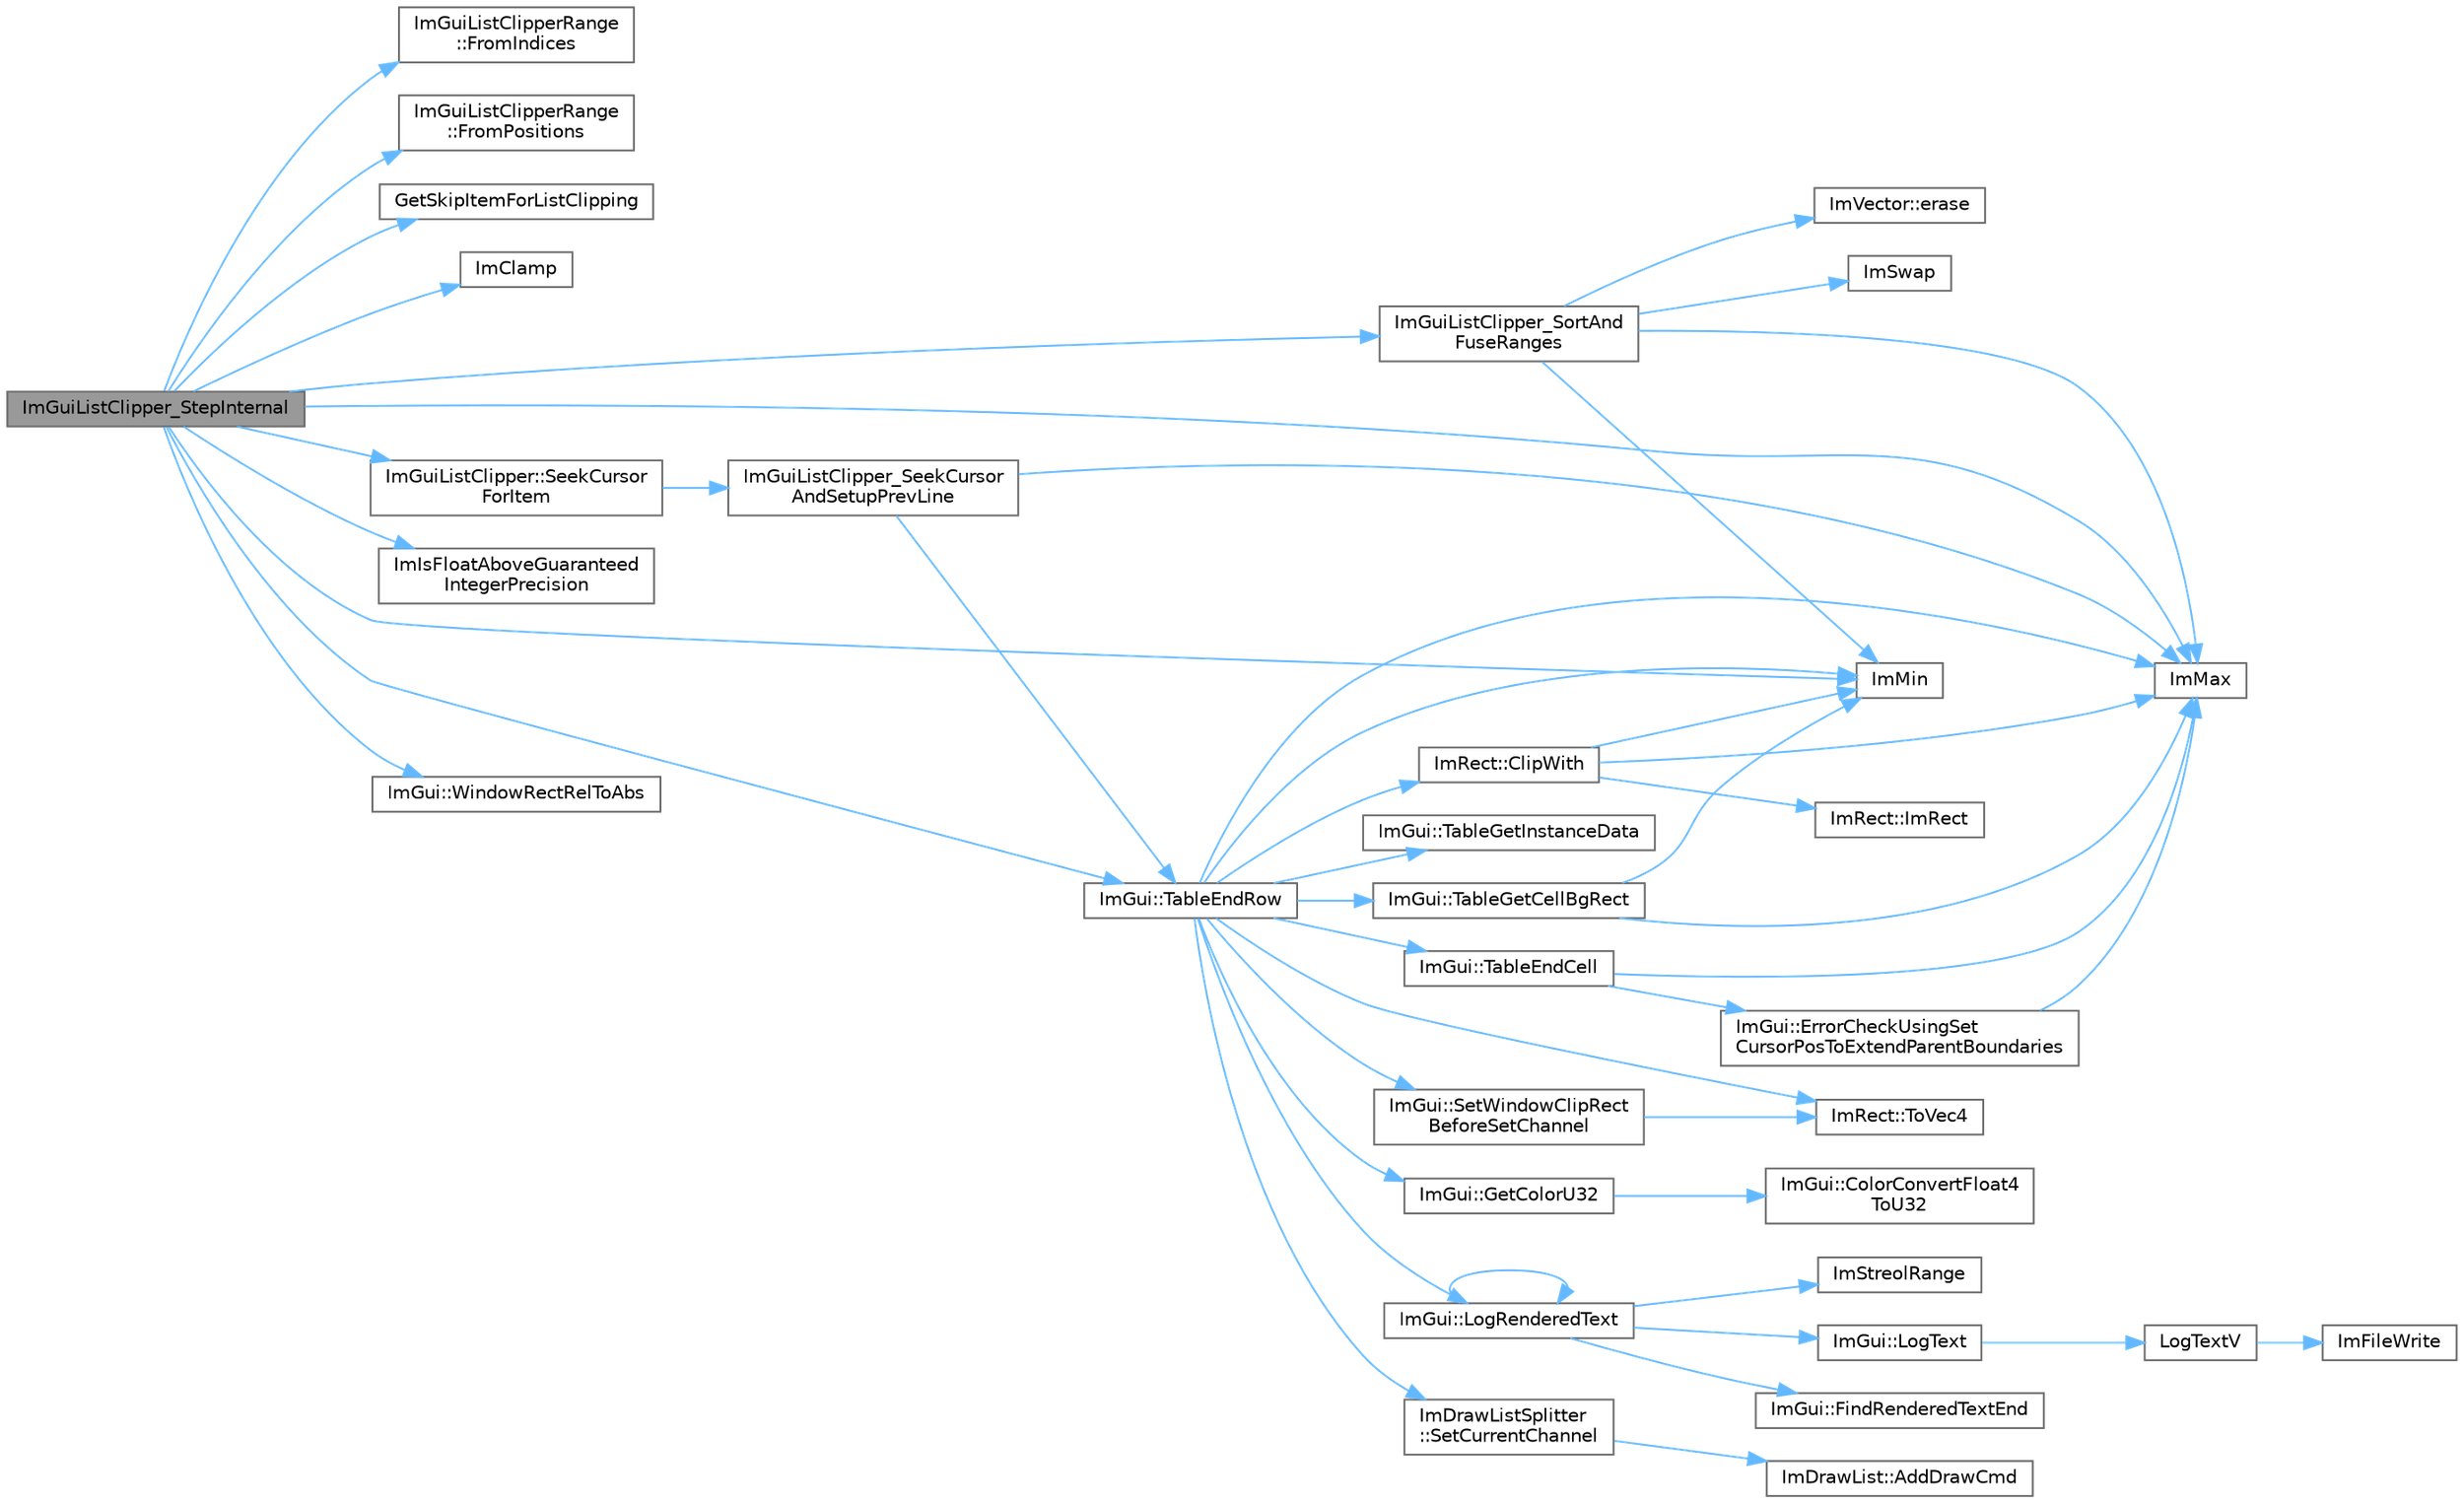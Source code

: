 digraph "ImGuiListClipper_StepInternal"
{
 // LATEX_PDF_SIZE
  bgcolor="transparent";
  edge [fontname=Helvetica,fontsize=10,labelfontname=Helvetica,labelfontsize=10];
  node [fontname=Helvetica,fontsize=10,shape=box,height=0.2,width=0.4];
  rankdir="LR";
  Node1 [id="Node000001",label="ImGuiListClipper_StepInternal",height=0.2,width=0.4,color="gray40", fillcolor="grey60", style="filled", fontcolor="black",tooltip=" "];
  Node1 -> Node2 [id="edge47_Node000001_Node000002",color="steelblue1",style="solid",tooltip=" "];
  Node2 [id="Node000002",label="ImGuiListClipperRange\l::FromIndices",height=0.2,width=0.4,color="grey40", fillcolor="white", style="filled",URL="$struct_im_gui_list_clipper_range.html#ae04d9b8993b4fafcbf416fbaeed316b1",tooltip=" "];
  Node1 -> Node3 [id="edge48_Node000001_Node000003",color="steelblue1",style="solid",tooltip=" "];
  Node3 [id="Node000003",label="ImGuiListClipperRange\l::FromPositions",height=0.2,width=0.4,color="grey40", fillcolor="white", style="filled",URL="$struct_im_gui_list_clipper_range.html#a3aa356015543dd8c9096e412390aacf0",tooltip=" "];
  Node1 -> Node4 [id="edge49_Node000001_Node000004",color="steelblue1",style="solid",tooltip=" "];
  Node4 [id="Node000004",label="GetSkipItemForListClipping",height=0.2,width=0.4,color="grey40", fillcolor="white", style="filled",URL="$imgui_8cpp.html#a764cef0a8c459918b835f009c65e4648",tooltip=" "];
  Node1 -> Node5 [id="edge50_Node000001_Node000005",color="steelblue1",style="solid",tooltip=" "];
  Node5 [id="Node000005",label="ImClamp",height=0.2,width=0.4,color="grey40", fillcolor="white", style="filled",URL="$imgui__internal_8h.html#a6e61ede308bfd68c7434e17905a29fc8",tooltip=" "];
  Node1 -> Node6 [id="edge51_Node000001_Node000006",color="steelblue1",style="solid",tooltip=" "];
  Node6 [id="Node000006",label="ImGuiListClipper_SortAnd\lFuseRanges",height=0.2,width=0.4,color="grey40", fillcolor="white", style="filled",URL="$imgui_8cpp.html#a7113cc5c8a07391b4e1f3a3fa7132e4a",tooltip=" "];
  Node6 -> Node7 [id="edge52_Node000006_Node000007",color="steelblue1",style="solid",tooltip=" "];
  Node7 [id="Node000007",label="ImVector::erase",height=0.2,width=0.4,color="grey40", fillcolor="white", style="filled",URL="$struct_im_vector.html#a2f88ac70791f2da6d4168d7b29f38f1e",tooltip=" "];
  Node6 -> Node8 [id="edge53_Node000006_Node000008",color="steelblue1",style="solid",tooltip=" "];
  Node8 [id="Node000008",label="ImMax",height=0.2,width=0.4,color="grey40", fillcolor="white", style="filled",URL="$imgui__internal_8h.html#a7667efd95147d0422f140917c71a9226",tooltip=" "];
  Node6 -> Node9 [id="edge54_Node000006_Node000009",color="steelblue1",style="solid",tooltip=" "];
  Node9 [id="Node000009",label="ImMin",height=0.2,width=0.4,color="grey40", fillcolor="white", style="filled",URL="$imgui__internal_8h.html#a7f9d7828066a9d61b5630adcdf4655d3",tooltip=" "];
  Node6 -> Node10 [id="edge55_Node000006_Node000010",color="steelblue1",style="solid",tooltip=" "];
  Node10 [id="Node000010",label="ImSwap",height=0.2,width=0.4,color="grey40", fillcolor="white", style="filled",URL="$imgui__internal_8h.html#a026ee5118396c67803e2c0e072cbf9eb",tooltip=" "];
  Node1 -> Node11 [id="edge56_Node000001_Node000011",color="steelblue1",style="solid",tooltip=" "];
  Node11 [id="Node000011",label="ImIsFloatAboveGuaranteed\lIntegerPrecision",height=0.2,width=0.4,color="grey40", fillcolor="white", style="filled",URL="$imgui__internal_8h.html#ac2bed88864ba3e0f7e775ea56700071d",tooltip=" "];
  Node1 -> Node8 [id="edge57_Node000001_Node000008",color="steelblue1",style="solid",tooltip=" "];
  Node1 -> Node9 [id="edge58_Node000001_Node000009",color="steelblue1",style="solid",tooltip=" "];
  Node1 -> Node12 [id="edge59_Node000001_Node000012",color="steelblue1",style="solid",tooltip=" "];
  Node12 [id="Node000012",label="ImGuiListClipper::SeekCursor\lForItem",height=0.2,width=0.4,color="grey40", fillcolor="white", style="filled",URL="$struct_im_gui_list_clipper.html#a82246d0893e128696297fcc77280177d",tooltip=" "];
  Node12 -> Node13 [id="edge60_Node000012_Node000013",color="steelblue1",style="solid",tooltip=" "];
  Node13 [id="Node000013",label="ImGuiListClipper_SeekCursor\lAndSetupPrevLine",height=0.2,width=0.4,color="grey40", fillcolor="white", style="filled",URL="$imgui_8cpp.html#a5b273684da3af4d7e23dfbf5cfde1497",tooltip=" "];
  Node13 -> Node8 [id="edge61_Node000013_Node000008",color="steelblue1",style="solid",tooltip=" "];
  Node13 -> Node14 [id="edge62_Node000013_Node000014",color="steelblue1",style="solid",tooltip=" "];
  Node14 [id="Node000014",label="ImGui::TableEndRow",height=0.2,width=0.4,color="grey40", fillcolor="white", style="filled",URL="$namespace_im_gui.html#a6bc4ce6f7ff9f8268473f5e538a1181f",tooltip=" "];
  Node14 -> Node15 [id="edge63_Node000014_Node000015",color="steelblue1",style="solid",tooltip=" "];
  Node15 [id="Node000015",label="ImRect::ClipWith",height=0.2,width=0.4,color="grey40", fillcolor="white", style="filled",URL="$struct_im_rect.html#ac02d5cf6ce0358aea9ed9df43d368f3f",tooltip=" "];
  Node15 -> Node8 [id="edge64_Node000015_Node000008",color="steelblue1",style="solid",tooltip=" "];
  Node15 -> Node9 [id="edge65_Node000015_Node000009",color="steelblue1",style="solid",tooltip=" "];
  Node15 -> Node16 [id="edge66_Node000015_Node000016",color="steelblue1",style="solid",tooltip=" "];
  Node16 [id="Node000016",label="ImRect::ImRect",height=0.2,width=0.4,color="grey40", fillcolor="white", style="filled",URL="$struct_im_rect.html#a1e9548c8a334dfd32eaf4d399aa740e9",tooltip=" "];
  Node14 -> Node17 [id="edge67_Node000014_Node000017",color="steelblue1",style="solid",tooltip=" "];
  Node17 [id="Node000017",label="ImGui::GetColorU32",height=0.2,width=0.4,color="grey40", fillcolor="white", style="filled",URL="$namespace_im_gui.html#a0de2d9bd347d9866511eb8d014e62556",tooltip=" "];
  Node17 -> Node18 [id="edge68_Node000017_Node000018",color="steelblue1",style="solid",tooltip=" "];
  Node18 [id="Node000018",label="ImGui::ColorConvertFloat4\lToU32",height=0.2,width=0.4,color="grey40", fillcolor="white", style="filled",URL="$namespace_im_gui.html#abe2691de0b1a71c774ab24cc91564a94",tooltip=" "];
  Node14 -> Node8 [id="edge69_Node000014_Node000008",color="steelblue1",style="solid",tooltip=" "];
  Node14 -> Node9 [id="edge70_Node000014_Node000009",color="steelblue1",style="solid",tooltip=" "];
  Node14 -> Node19 [id="edge71_Node000014_Node000019",color="steelblue1",style="solid",tooltip=" "];
  Node19 [id="Node000019",label="ImGui::LogRenderedText",height=0.2,width=0.4,color="grey40", fillcolor="white", style="filled",URL="$namespace_im_gui.html#a7a0d62e33f2236ec2f789e24ca0fb56f",tooltip=" "];
  Node19 -> Node20 [id="edge72_Node000019_Node000020",color="steelblue1",style="solid",tooltip=" "];
  Node20 [id="Node000020",label="ImGui::FindRenderedTextEnd",height=0.2,width=0.4,color="grey40", fillcolor="white", style="filled",URL="$namespace_im_gui.html#a7671e1dbc803a31b06081b52a771d83f",tooltip=" "];
  Node19 -> Node21 [id="edge73_Node000019_Node000021",color="steelblue1",style="solid",tooltip=" "];
  Node21 [id="Node000021",label="ImStreolRange",height=0.2,width=0.4,color="grey40", fillcolor="white", style="filled",URL="$imgui_8cpp.html#a03518d9439506b890f4568f682835dba",tooltip=" "];
  Node19 -> Node19 [id="edge74_Node000019_Node000019",color="steelblue1",style="solid",tooltip=" "];
  Node19 -> Node22 [id="edge75_Node000019_Node000022",color="steelblue1",style="solid",tooltip=" "];
  Node22 [id="Node000022",label="ImGui::LogText",height=0.2,width=0.4,color="grey40", fillcolor="white", style="filled",URL="$namespace_im_gui.html#aa548475d8f771ab6524d73d900a41198",tooltip=" "];
  Node22 -> Node23 [id="edge76_Node000022_Node000023",color="steelblue1",style="solid",tooltip=" "];
  Node23 [id="Node000023",label="LogTextV",height=0.2,width=0.4,color="grey40", fillcolor="white", style="filled",URL="$imgui_8cpp.html#a5dea124c81c7ae6affc151441b0f4372",tooltip=" "];
  Node23 -> Node24 [id="edge77_Node000023_Node000024",color="steelblue1",style="solid",tooltip=" "];
  Node24 [id="Node000024",label="ImFileWrite",height=0.2,width=0.4,color="grey40", fillcolor="white", style="filled",URL="$imgui_8cpp.html#aab6460bf5ebaa4975159cf0cd4324820",tooltip=" "];
  Node14 -> Node25 [id="edge78_Node000014_Node000025",color="steelblue1",style="solid",tooltip=" "];
  Node25 [id="Node000025",label="ImDrawListSplitter\l::SetCurrentChannel",height=0.2,width=0.4,color="grey40", fillcolor="white", style="filled",URL="$struct_im_draw_list_splitter.html#ad3797b0755caa07f3d69a9e3566eb0e5",tooltip=" "];
  Node25 -> Node26 [id="edge79_Node000025_Node000026",color="steelblue1",style="solid",tooltip=" "];
  Node26 [id="Node000026",label="ImDrawList::AddDrawCmd",height=0.2,width=0.4,color="grey40", fillcolor="white", style="filled",URL="$struct_im_draw_list.html#a846714bb0321c6f1f908767abc8559e6",tooltip=" "];
  Node14 -> Node27 [id="edge80_Node000014_Node000027",color="steelblue1",style="solid",tooltip=" "];
  Node27 [id="Node000027",label="ImGui::SetWindowClipRect\lBeforeSetChannel",height=0.2,width=0.4,color="grey40", fillcolor="white", style="filled",URL="$namespace_im_gui.html#a2451c5a6301b6c1234efc8054b70980b",tooltip=" "];
  Node27 -> Node28 [id="edge81_Node000027_Node000028",color="steelblue1",style="solid",tooltip=" "];
  Node28 [id="Node000028",label="ImRect::ToVec4",height=0.2,width=0.4,color="grey40", fillcolor="white", style="filled",URL="$struct_im_rect.html#a2afeb24632fae3848977ff2772036200",tooltip=" "];
  Node14 -> Node29 [id="edge82_Node000014_Node000029",color="steelblue1",style="solid",tooltip=" "];
  Node29 [id="Node000029",label="ImGui::TableEndCell",height=0.2,width=0.4,color="grey40", fillcolor="white", style="filled",URL="$namespace_im_gui.html#ae2058909b56d7169e34a6cfefb1ac2f3",tooltip=" "];
  Node29 -> Node30 [id="edge83_Node000029_Node000030",color="steelblue1",style="solid",tooltip=" "];
  Node30 [id="Node000030",label="ImGui::ErrorCheckUsingSet\lCursorPosToExtendParentBoundaries",height=0.2,width=0.4,color="grey40", fillcolor="white", style="filled",URL="$namespace_im_gui.html#ad5832500c14abd9e76e376b82701385b",tooltip=" "];
  Node30 -> Node8 [id="edge84_Node000030_Node000008",color="steelblue1",style="solid",tooltip=" "];
  Node29 -> Node8 [id="edge85_Node000029_Node000008",color="steelblue1",style="solid",tooltip=" "];
  Node14 -> Node31 [id="edge86_Node000014_Node000031",color="steelblue1",style="solid",tooltip=" "];
  Node31 [id="Node000031",label="ImGui::TableGetCellBgRect",height=0.2,width=0.4,color="grey40", fillcolor="white", style="filled",URL="$namespace_im_gui.html#aa778a80828627fcd199784f4591a97d1",tooltip=" "];
  Node31 -> Node8 [id="edge87_Node000031_Node000008",color="steelblue1",style="solid",tooltip=" "];
  Node31 -> Node9 [id="edge88_Node000031_Node000009",color="steelblue1",style="solid",tooltip=" "];
  Node14 -> Node32 [id="edge89_Node000014_Node000032",color="steelblue1",style="solid",tooltip=" "];
  Node32 [id="Node000032",label="ImGui::TableGetInstanceData",height=0.2,width=0.4,color="grey40", fillcolor="white", style="filled",URL="$namespace_im_gui.html#aaf5b122b1f088db308b44508c240b05f",tooltip=" "];
  Node14 -> Node28 [id="edge90_Node000014_Node000028",color="steelblue1",style="solid",tooltip=" "];
  Node1 -> Node14 [id="edge91_Node000001_Node000014",color="steelblue1",style="solid",tooltip=" "];
  Node1 -> Node33 [id="edge92_Node000001_Node000033",color="steelblue1",style="solid",tooltip=" "];
  Node33 [id="Node000033",label="ImGui::WindowRectRelToAbs",height=0.2,width=0.4,color="grey40", fillcolor="white", style="filled",URL="$namespace_im_gui.html#a10d8f47027c5bea2da6d5792ada70a7f",tooltip=" "];
}
